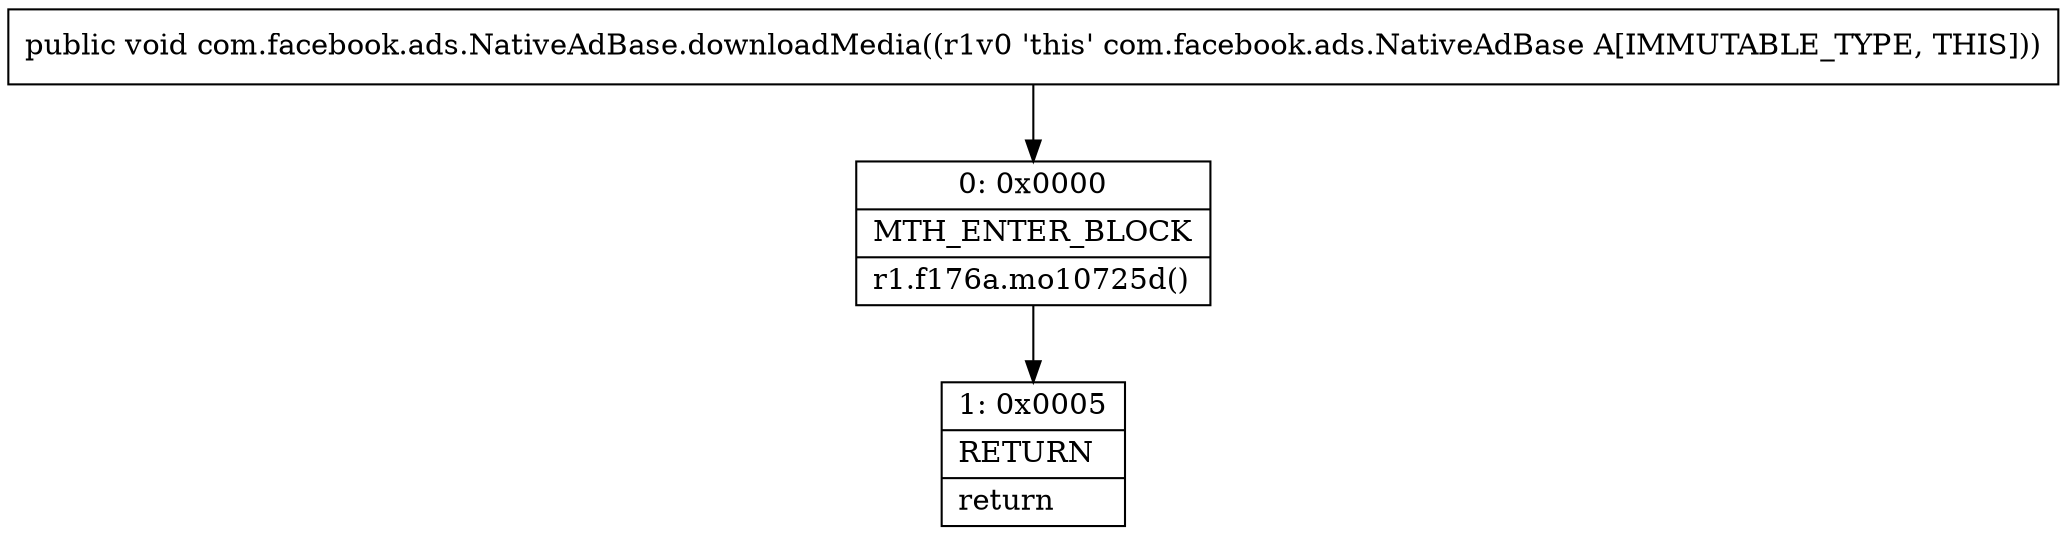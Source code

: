 digraph "CFG forcom.facebook.ads.NativeAdBase.downloadMedia()V" {
Node_0 [shape=record,label="{0\:\ 0x0000|MTH_ENTER_BLOCK\l|r1.f176a.mo10725d()\l}"];
Node_1 [shape=record,label="{1\:\ 0x0005|RETURN\l|return\l}"];
MethodNode[shape=record,label="{public void com.facebook.ads.NativeAdBase.downloadMedia((r1v0 'this' com.facebook.ads.NativeAdBase A[IMMUTABLE_TYPE, THIS])) }"];
MethodNode -> Node_0;
Node_0 -> Node_1;
}

